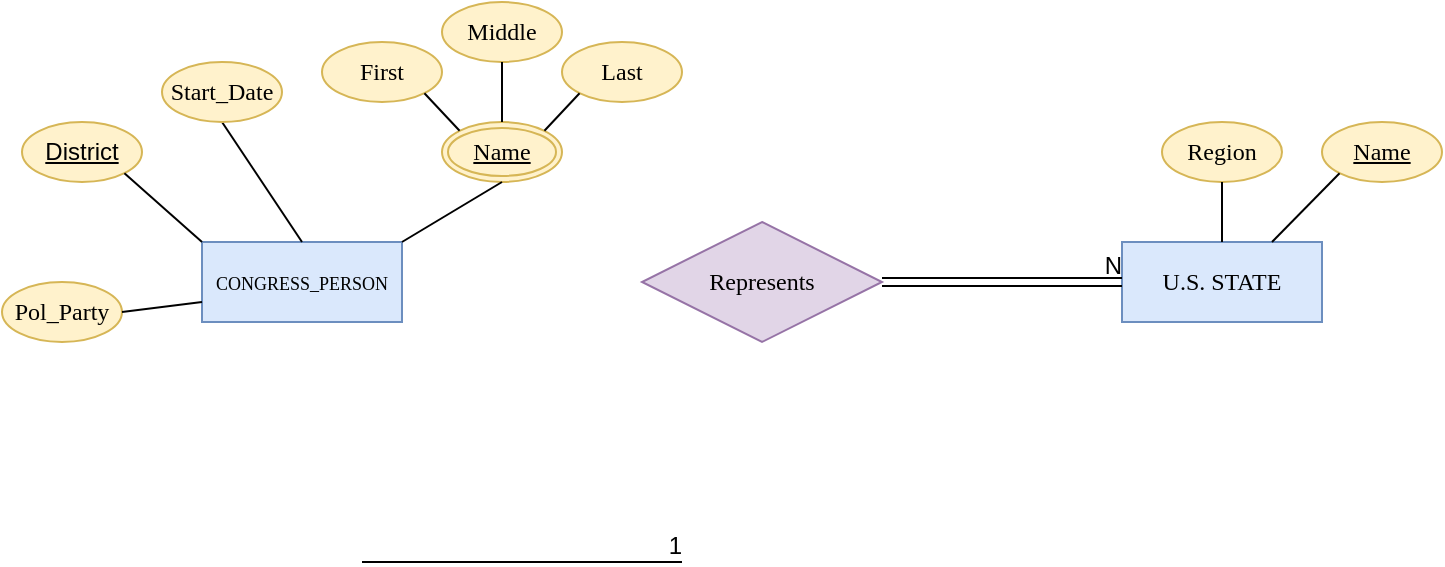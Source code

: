 <mxfile version="14.2.9" type="github">
  <diagram id="R2lEEEUBdFMjLlhIrx00" name="Page-1">
    <mxGraphModel dx="1351" dy="767" grid="1" gridSize="10" guides="1" tooltips="1" connect="1" arrows="1" fold="1" page="1" pageScale="1" pageWidth="1100" pageHeight="850" math="0" shadow="0" extFonts="Permanent Marker^https://fonts.googleapis.com/css?family=Permanent+Marker">
      <root>
        <mxCell id="0" />
        <mxCell id="1" parent="0" />
        <mxCell id="L85Nj75EQ3WxGEY07gv7-5" value="&lt;font face=&quot;Times New Roman&quot;&gt;U.S. STATE&lt;/font&gt;" style="whiteSpace=wrap;html=1;align=center;fillColor=#dae8fc;strokeColor=#6c8ebf;" vertex="1" parent="1">
          <mxGeometry x="580" y="210" width="100" height="40" as="geometry" />
        </mxCell>
        <mxCell id="L85Nj75EQ3WxGEY07gv7-6" value="&lt;font face=&quot;Times New Roman&quot;&gt;Name&lt;/font&gt;" style="ellipse;whiteSpace=wrap;html=1;align=center;fillColor=#fff2cc;strokeColor=#d6b656;fontStyle=4" vertex="1" parent="1">
          <mxGeometry x="680" y="150" width="60" height="30" as="geometry" />
        </mxCell>
        <mxCell id="L85Nj75EQ3WxGEY07gv7-8" value="" style="endArrow=none;html=1;rounded=0;entryX=0;entryY=1;entryDx=0;entryDy=0;exitX=0.75;exitY=0;exitDx=0;exitDy=0;" edge="1" parent="1" source="L85Nj75EQ3WxGEY07gv7-5" target="L85Nj75EQ3WxGEY07gv7-6">
          <mxGeometry relative="1" as="geometry">
            <mxPoint x="550" y="230" as="sourcePoint" />
            <mxPoint x="710" y="230" as="targetPoint" />
          </mxGeometry>
        </mxCell>
        <mxCell id="L85Nj75EQ3WxGEY07gv7-9" value="&lt;font face=&quot;Times New Roman&quot;&gt;Region&lt;/font&gt;" style="ellipse;whiteSpace=wrap;html=1;align=center;fillColor=#fff2cc;strokeColor=#d6b656;" vertex="1" parent="1">
          <mxGeometry x="600" y="150" width="60" height="30" as="geometry" />
        </mxCell>
        <mxCell id="L85Nj75EQ3WxGEY07gv7-10" value="" style="endArrow=none;html=1;rounded=0;entryX=0.5;entryY=1;entryDx=0;entryDy=0;exitX=0.5;exitY=0;exitDx=0;exitDy=0;" edge="1" parent="1" source="L85Nj75EQ3WxGEY07gv7-5" target="L85Nj75EQ3WxGEY07gv7-9">
          <mxGeometry relative="1" as="geometry">
            <mxPoint x="550" y="230" as="sourcePoint" />
            <mxPoint x="710" y="230" as="targetPoint" />
          </mxGeometry>
        </mxCell>
        <mxCell id="L85Nj75EQ3WxGEY07gv7-12" value="&lt;font face=&quot;Times New Roman&quot; style=&quot;font-size: 9px&quot;&gt;CONGRESS_PERSON&lt;/font&gt;" style="whiteSpace=wrap;html=1;align=center;fillColor=#dae8fc;strokeColor=#6c8ebf;" vertex="1" parent="1">
          <mxGeometry x="120" y="210" width="100" height="40" as="geometry" />
        </mxCell>
        <mxCell id="L85Nj75EQ3WxGEY07gv7-14" value="&lt;u&gt;&lt;font face=&quot;Times New Roman&quot;&gt;Name&lt;/font&gt;&lt;/u&gt;" style="ellipse;shape=doubleEllipse;margin=3;whiteSpace=wrap;html=1;align=center;fillColor=#fff2cc;strokeColor=#d6b656;" vertex="1" parent="1">
          <mxGeometry x="240" y="150" width="60" height="30" as="geometry" />
        </mxCell>
        <mxCell id="L85Nj75EQ3WxGEY07gv7-15" value="" style="endArrow=none;html=1;rounded=0;exitX=0.5;exitY=1;exitDx=0;exitDy=0;entryX=1;entryY=0;entryDx=0;entryDy=0;" edge="1" parent="1" source="L85Nj75EQ3WxGEY07gv7-14" target="L85Nj75EQ3WxGEY07gv7-12">
          <mxGeometry relative="1" as="geometry">
            <mxPoint x="400" y="110" as="sourcePoint" />
            <mxPoint x="235" y="210" as="targetPoint" />
          </mxGeometry>
        </mxCell>
        <mxCell id="L85Nj75EQ3WxGEY07gv7-16" value="&lt;font face=&quot;Times New Roman&quot;&gt;First&lt;/font&gt;" style="ellipse;whiteSpace=wrap;html=1;strokeColor=#d6b656;fillColor=#fff2cc;" vertex="1" parent="1">
          <mxGeometry x="180" y="110" width="60" height="30" as="geometry" />
        </mxCell>
        <mxCell id="L85Nj75EQ3WxGEY07gv7-18" value="&lt;font face=&quot;Times New Roman&quot;&gt;Middle&lt;/font&gt;" style="ellipse;whiteSpace=wrap;html=1;strokeColor=#d6b656;fillColor=#fff2cc;" vertex="1" parent="1">
          <mxGeometry x="240" y="90" width="60" height="30" as="geometry" />
        </mxCell>
        <mxCell id="L85Nj75EQ3WxGEY07gv7-19" value="&lt;font face=&quot;Times New Roman&quot;&gt;Last&lt;/font&gt;" style="ellipse;whiteSpace=wrap;html=1;strokeColor=#d6b656;fillColor=#fff2cc;" vertex="1" parent="1">
          <mxGeometry x="300" y="110" width="60" height="30" as="geometry" />
        </mxCell>
        <mxCell id="L85Nj75EQ3WxGEY07gv7-20" value="" style="endArrow=none;html=1;rounded=0;entryX=0.5;entryY=1;entryDx=0;entryDy=0;exitX=0.5;exitY=0;exitDx=0;exitDy=0;" edge="1" parent="1" source="L85Nj75EQ3WxGEY07gv7-14" target="L85Nj75EQ3WxGEY07gv7-18">
          <mxGeometry relative="1" as="geometry">
            <mxPoint x="400" y="110" as="sourcePoint" />
            <mxPoint x="560" y="110" as="targetPoint" />
          </mxGeometry>
        </mxCell>
        <mxCell id="L85Nj75EQ3WxGEY07gv7-21" value="" style="endArrow=none;html=1;rounded=0;entryX=0;entryY=1;entryDx=0;entryDy=0;exitX=1;exitY=0;exitDx=0;exitDy=0;" edge="1" parent="1" source="L85Nj75EQ3WxGEY07gv7-14" target="L85Nj75EQ3WxGEY07gv7-19">
          <mxGeometry relative="1" as="geometry">
            <mxPoint x="280" y="160" as="sourcePoint" />
            <mxPoint x="280" y="130" as="targetPoint" />
          </mxGeometry>
        </mxCell>
        <mxCell id="L85Nj75EQ3WxGEY07gv7-22" value="" style="endArrow=none;html=1;rounded=0;entryX=1;entryY=1;entryDx=0;entryDy=0;exitX=0;exitY=0;exitDx=0;exitDy=0;" edge="1" parent="1" source="L85Nj75EQ3WxGEY07gv7-14" target="L85Nj75EQ3WxGEY07gv7-16">
          <mxGeometry relative="1" as="geometry">
            <mxPoint x="301.213" y="164.393" as="sourcePoint" />
            <mxPoint x="318.787" y="145.607" as="targetPoint" />
          </mxGeometry>
        </mxCell>
        <mxCell id="L85Nj75EQ3WxGEY07gv7-23" value="District" style="ellipse;whiteSpace=wrap;html=1;align=center;fontStyle=4;fillColor=#fff2cc;strokeColor=#d6b656;" vertex="1" parent="1">
          <mxGeometry x="30" y="150" width="60" height="30" as="geometry" />
        </mxCell>
        <mxCell id="L85Nj75EQ3WxGEY07gv7-24" value="" style="endArrow=none;html=1;rounded=0;entryX=1;entryY=1;entryDx=0;entryDy=0;exitX=0;exitY=0;exitDx=0;exitDy=0;" edge="1" parent="1" source="L85Nj75EQ3WxGEY07gv7-12" target="L85Nj75EQ3WxGEY07gv7-23">
          <mxGeometry relative="1" as="geometry">
            <mxPoint x="360" y="110" as="sourcePoint" />
            <mxPoint x="520" y="110" as="targetPoint" />
          </mxGeometry>
        </mxCell>
        <mxCell id="L85Nj75EQ3WxGEY07gv7-26" value="" style="endArrow=none;html=1;rounded=0;entryX=0.5;entryY=0;entryDx=0;entryDy=0;exitX=0.5;exitY=1;exitDx=0;exitDy=0;" edge="1" parent="1" source="L85Nj75EQ3WxGEY07gv7-27" target="L85Nj75EQ3WxGEY07gv7-12">
          <mxGeometry relative="1" as="geometry">
            <mxPoint x="150" y="160" as="sourcePoint" />
            <mxPoint x="380" y="190" as="targetPoint" />
          </mxGeometry>
        </mxCell>
        <mxCell id="L85Nj75EQ3WxGEY07gv7-27" value="Start_Date" style="ellipse;whiteSpace=wrap;html=1;align=center;fillColor=#fff2cc;strokeColor=#d6b656;fontFamily=Times New Roman;" vertex="1" parent="1">
          <mxGeometry x="100" y="120" width="60" height="30" as="geometry" />
        </mxCell>
        <mxCell id="L85Nj75EQ3WxGEY07gv7-28" value="Pol_Party" style="ellipse;whiteSpace=wrap;html=1;align=center;fontFamily=Times New Roman;fillColor=#fff2cc;strokeColor=#d6b656;" vertex="1" parent="1">
          <mxGeometry x="20" y="230" width="60" height="30" as="geometry" />
        </mxCell>
        <mxCell id="L85Nj75EQ3WxGEY07gv7-29" value="" style="endArrow=none;html=1;rounded=0;fontFamily=Times New Roman;entryX=0;entryY=0.75;entryDx=0;entryDy=0;exitX=1;exitY=0.5;exitDx=0;exitDy=0;" edge="1" parent="1" source="L85Nj75EQ3WxGEY07gv7-28" target="L85Nj75EQ3WxGEY07gv7-12">
          <mxGeometry relative="1" as="geometry">
            <mxPoint x="200" y="370" as="sourcePoint" />
            <mxPoint x="360" y="370" as="targetPoint" />
          </mxGeometry>
        </mxCell>
        <mxCell id="L85Nj75EQ3WxGEY07gv7-30" value="Represents" style="shape=rhombus;perimeter=rhombusPerimeter;whiteSpace=wrap;html=1;align=center;fontFamily=Times New Roman;fillColor=#e1d5e7;strokeColor=#9673a6;" vertex="1" parent="1">
          <mxGeometry x="340" y="200" width="120" height="60" as="geometry" />
        </mxCell>
        <mxCell id="L85Nj75EQ3WxGEY07gv7-31" value="" style="shape=link;html=1;rounded=0;fontFamily=Times New Roman;entryX=0;entryY=0.5;entryDx=0;entryDy=0;exitX=1;exitY=0.5;exitDx=0;exitDy=0;" edge="1" parent="1" source="L85Nj75EQ3WxGEY07gv7-30" target="L85Nj75EQ3WxGEY07gv7-5">
          <mxGeometry relative="1" as="geometry">
            <mxPoint x="200" y="370" as="sourcePoint" />
            <mxPoint x="360" y="370" as="targetPoint" />
          </mxGeometry>
        </mxCell>
        <mxCell id="L85Nj75EQ3WxGEY07gv7-32" value="N" style="resizable=0;html=1;align=right;verticalAlign=bottom;" connectable="0" vertex="1" parent="L85Nj75EQ3WxGEY07gv7-31">
          <mxGeometry x="1" relative="1" as="geometry" />
        </mxCell>
        <mxCell id="L85Nj75EQ3WxGEY07gv7-33" value="" style="endArrow=none;html=1;rounded=0;fontFamily=Times New Roman;" edge="1" parent="1">
          <mxGeometry relative="1" as="geometry">
            <mxPoint x="200" y="370" as="sourcePoint" />
            <mxPoint x="360" y="370" as="targetPoint" />
          </mxGeometry>
        </mxCell>
        <mxCell id="L85Nj75EQ3WxGEY07gv7-34" value="1" style="resizable=0;html=1;align=right;verticalAlign=bottom;" connectable="0" vertex="1" parent="L85Nj75EQ3WxGEY07gv7-33">
          <mxGeometry x="1" relative="1" as="geometry" />
        </mxCell>
      </root>
    </mxGraphModel>
  </diagram>
</mxfile>
